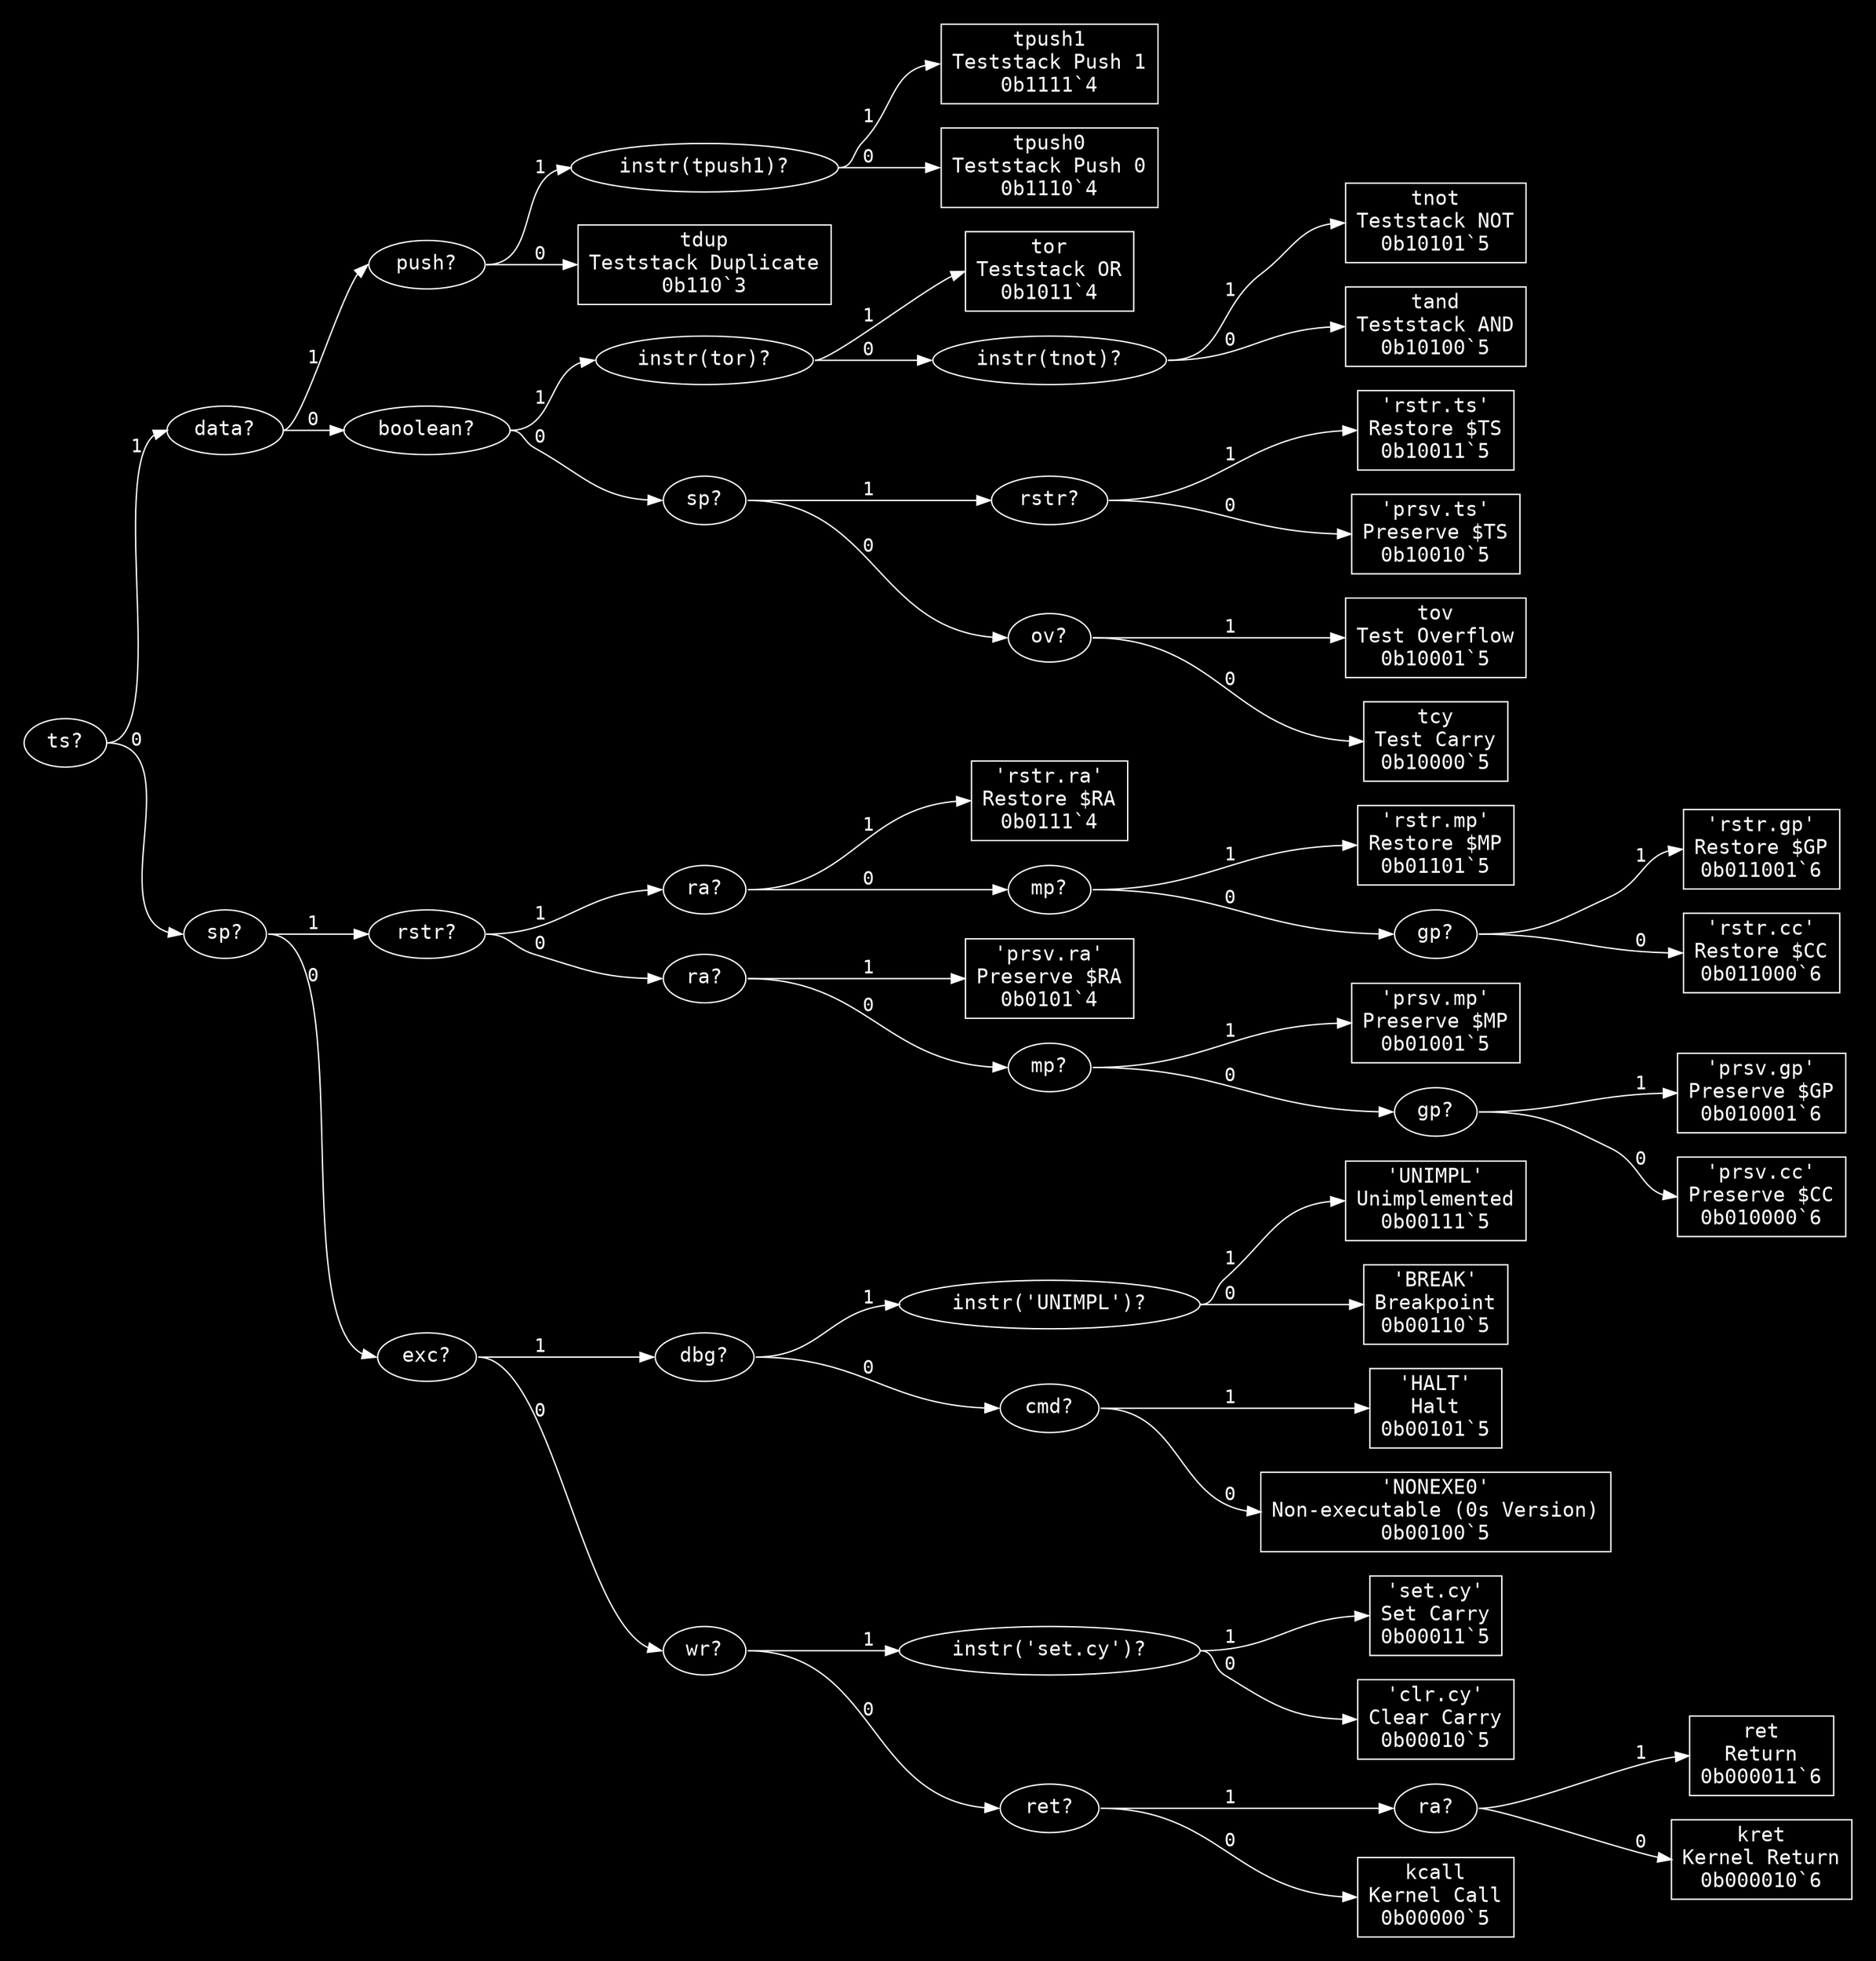 digraph "Format o" {
  graph [dpi = 100, bgcolor="#111", fontcolor="white", rankdir=LR, pad="0.25"];
  node [fontname = "Courier", fontsize="15pt", color="white", fontcolor="white"];
  edge [fontname = "Courier", color="white", fontcolor="white"];
  "ts_11499147" [label = "ts?", shape = ellipse];
  "ts_11499147":e -> "data_4436317":w [label = "1"];
  "ts_11499147":e -> "sp_4665945":w [label = "0"];
  "data_4436317" [label = "data?", shape = ellipse];
  "data_4436317":e -> "push_2437001":w [label = "1"];
  "data_4436317":e -> "boolean_13225208":w [label = "0"];
  "push_2437001" [label = "push?", shape = ellipse];
  "push_2437001":e -> "instr(tpush1)_9804295":w [label = "1"];
  "push_2437001":e -> "tdup_15487713":w [label = "0"];
  "instr(tpush1)_9804295" [label = "instr(tpush1)?", shape = ellipse];
  "instr(tpush1)_9804295":e -> "tpush1_12806233":w [label = "1"];
  "instr(tpush1)_9804295":e -> "tpush0_14509953":w [label = "0"];
  "tpush1_12806233" [label = "tpush1\nTeststack Push 1\n0b1111`4", shape = rectangle];
  "tpush0_14509953" [label = "tpush0\nTeststack Push 0\n0b1110`4", shape = rectangle];
  "tdup_15487713" [label = "tdup\nTeststack Duplicate\n0b110`3", shape = rectangle];
  "boolean_13225208" [label = "boolean?", shape = ellipse];
  "boolean_13225208":e -> "instr(tor)_15792127":w [label = "1"];
  "boolean_13225208":e -> "sp_11927802":w [label = "0"];
  "instr(tor)_15792127" [label = "instr(tor)?", shape = ellipse];
  "instr(tor)_15792127":e -> "tor_1243182":w [label = "1"];
  "instr(tor)_15792127":e -> "instr(tnot)_14822141":w [label = "0"];
  "tor_1243182" [label = "tor\nTeststack OR\n0b1011`4", shape = rectangle];
  "instr(tnot)_14822141" [label = "instr(tnot)?", shape = ellipse];
  "instr(tnot)_14822141":e -> "tnot_4060624":w [label = "1"];
  "instr(tnot)_14822141":e -> "tand_15469294":w [label = "0"];
  "tnot_4060624" [label = "tnot\nTeststack NOT\n0b10101`5", shape = rectangle];
  "tand_15469294" [label = "tand\nTeststack AND\n0b10100`5", shape = rectangle];
  "sp_11927802" [label = "sp?", shape = ellipse];
  "sp_11927802":e -> "rstr_7748698":w [label = "1"];
  "sp_11927802":e -> "ov_12237183":w [label = "0"];
  "rstr_7748698" [label = "rstr?", shape = ellipse];
  "rstr_7748698":e -> "'rstr.ts'_8107659":w [label = "1"];
  "rstr_7748698":e -> "'prsv.ts'_2474688":w [label = "0"];
  "'rstr.ts'_8107659" [label = "'rstr.ts'\nRestore $TS\n0b10011`5", shape = rectangle];
  "'prsv.ts'_2474688" [label = "'prsv.ts'\nPreserve $TS\n0b10010`5", shape = rectangle];
  "ov_12237183" [label = "ov?", shape = ellipse];
  "ov_12237183":e -> "tov_12931519":w [label = "1"];
  "ov_12237183":e -> "tcy_2523867":w [label = "0"];
  "tov_12931519" [label = "tov\nTest Overflow\n0b10001`5", shape = rectangle];
  "tcy_2523867" [label = "tcy\nTest Carry\n0b10000`5", shape = rectangle];
  "sp_4665945" [label = "sp?", shape = ellipse];
  "sp_4665945":e -> "rstr_14043542":w [label = "1"];
  "sp_4665945":e -> "exc_3592716":w [label = "0"];
  "rstr_14043542" [label = "rstr?", shape = ellipse];
  "rstr_14043542":e -> "ra_11697259":w [label = "1"];
  "rstr_14043542":e -> "ra_5439766":w [label = "0"];
  "ra_11697259" [label = "ra?", shape = ellipse];
  "ra_11697259":e -> "'rstr.ra'_14990000":w [label = "1"];
  "ra_11697259":e -> "mp_5968125":w [label = "0"];
  "'rstr.ra'_14990000" [label = "'rstr.ra'\nRestore $RA\n0b0111`4", shape = rectangle];
  "mp_5968125" [label = "mp?", shape = ellipse];
  "mp_5968125":e -> "'rstr.mp'_10653791":w [label = "1"];
  "mp_5968125":e -> "gp_995846":w [label = "0"];
  "'rstr.mp'_10653791" [label = "'rstr.mp'\nRestore $MP\n0b01101`5", shape = rectangle];
  "gp_995846" [label = "gp?", shape = ellipse];
  "gp_995846":e -> "'rstr.gp'_14554136":w [label = "1"];
  "gp_995846":e -> "'rstr.cc'_3226942":w [label = "0"];
  "'rstr.gp'_14554136" [label = "'rstr.gp'\nRestore $GP\n0b011001`6", shape = rectangle];
  "'rstr.cc'_3226942" [label = "'rstr.cc'\nRestore $CC\n0b011000`6", shape = rectangle];
  "ra_5439766" [label = "ra?", shape = ellipse];
  "ra_5439766":e -> "'prsv.ra'_11219602":w [label = "1"];
  "ra_5439766":e -> "mp_14735186":w [label = "0"];
  "'prsv.ra'_11219602" [label = "'prsv.ra'\nPreserve $RA\n0b0101`4", shape = rectangle];
  "mp_14735186" [label = "mp?", shape = ellipse];
  "mp_14735186":e -> "'prsv.mp'_12023555":w [label = "1"];
  "mp_14735186":e -> "gp_5770640":w [label = "0"];
  "'prsv.mp'_12023555" [label = "'prsv.mp'\nPreserve $MP\n0b01001`5", shape = rectangle];
  "gp_5770640" [label = "gp?", shape = ellipse];
  "gp_5770640":e -> "'prsv.gp'_4829802":w [label = "1"];
  "gp_5770640":e -> "'prsv.cc'_7656682":w [label = "0"];
  "'prsv.gp'_4829802" [label = "'prsv.gp'\nPreserve $GP\n0b010001`6", shape = rectangle];
  "'prsv.cc'_7656682" [label = "'prsv.cc'\nPreserve $CC\n0b010000`6", shape = rectangle];
  "exc_3592716" [label = "exc?", shape = ellipse];
  "exc_3592716":e -> "dbg_10840712":w [label = "1"];
  "exc_3592716":e -> "wr_2398349":w [label = "0"];
  "dbg_10840712" [label = "dbg?", shape = ellipse];
  "dbg_10840712":e -> "instr('UNIMPL')_7737361":w [label = "1"];
  "dbg_10840712":e -> "cmd_2336543":w [label = "0"];
  "instr('UNIMPL')_7737361" [label = "instr('UNIMPL')?", shape = ellipse];
  "instr('UNIMPL')_7737361":e -> "'UNIMPL'_242126":w [label = "1"];
  "instr('UNIMPL')_7737361":e -> "'BREAK'_2863401":w [label = "0"];
  "'UNIMPL'_242126" [label = "'UNIMPL'\nUnimplemented\n0b00111`5", shape = rectangle];
  "'BREAK'_2863401" [label = "'BREAK'\nBreakpoint\n0b00110`5", shape = rectangle];
  "cmd_2336543" [label = "cmd?", shape = ellipse];
  "cmd_2336543":e -> "'HALT'_5047438":w [label = "1"];
  "cmd_2336543":e -> "'NONEXE0'_14746452":w [label = "0"];
  "'HALT'_5047438" [label = "'HALT'\nHalt\n0b00101`5", shape = rectangle];
  "'NONEXE0'_14746452" [label = "'NONEXE0'\nNon-executable (0s Version)\n0b00100`5", shape = rectangle];
  "wr_2398349" [label = "wr?", shape = ellipse];
  "wr_2398349":e -> "instr('set.cy')_2186464":w [label = "1"];
  "wr_2398349":e -> "ret_15011896":w [label = "0"];
  "instr('set.cy')_2186464" [label = "instr('set.cy')?", shape = ellipse];
  "instr('set.cy')_2186464":e -> "'set.cy'_4073820":w [label = "1"];
  "instr('set.cy')_2186464":e -> "'clr.cy'_14719063":w [label = "0"];
  "'set.cy'_4073820" [label = "'set.cy'\nSet Carry\n0b00011`5", shape = rectangle];
  "'clr.cy'_14719063" [label = "'clr.cy'\nClear Carry\n0b00010`5", shape = rectangle];
  "ret_15011896" [label = "ret?", shape = ellipse];
  "ret_15011896":e -> "ra_8747536":w [label = "1"];
  "ret_15011896":e -> "kcall_5951590":w [label = "0"];
  "ra_8747536" [label = "ra?", shape = ellipse];
  "ra_8747536":e -> "ret_11021990":w [label = "1"];
  "ra_8747536":e -> "kret_6365154":w [label = "0"];
  "ret_11021990" [label = "ret\nReturn\n0b000011`6", shape = rectangle];
  "kret_6365154" [label = "kret\nKernel Return\n0b000010`6", shape = rectangle];
  "kcall_5951590" [label = "kcall\nKernel Call\n0b00000`5", shape = rectangle];
}
